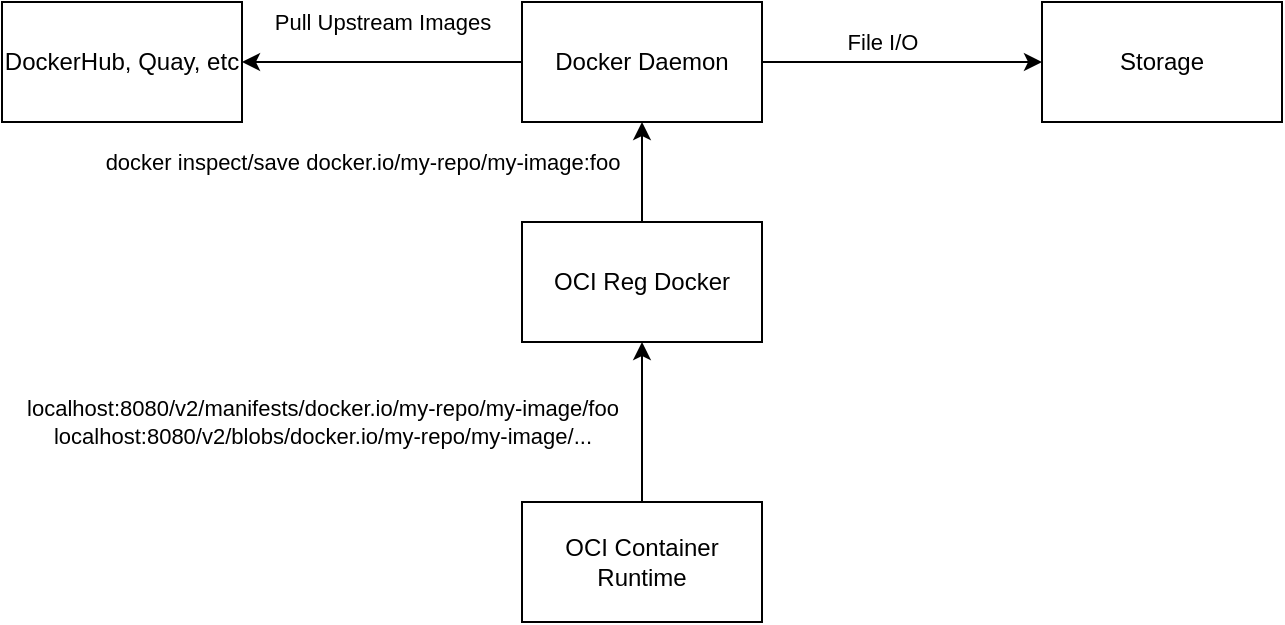 <mxfile version="26.0.9">
  <diagram name="Page-1" id="AB6n-l1izs4VcIjsWahc">
    <mxGraphModel dx="1434" dy="760" grid="1" gridSize="10" guides="1" tooltips="1" connect="1" arrows="1" fold="1" page="1" pageScale="1" pageWidth="850" pageHeight="1100" math="0" shadow="0">
      <root>
        <mxCell id="0" />
        <mxCell id="1" parent="0" />
        <mxCell id="J4tvlrKzwntIFfhKe4KU-10" value="File I/O" style="edgeStyle=none;rounded=0;orthogonalLoop=1;jettySize=auto;html=1;exitX=1;exitY=0.5;exitDx=0;exitDy=0;" parent="1" source="J4tvlrKzwntIFfhKe4KU-1" target="J4tvlrKzwntIFfhKe4KU-3" edge="1">
          <mxGeometry x="-0.143" y="10" relative="1" as="geometry">
            <mxPoint as="offset" />
          </mxGeometry>
        </mxCell>
        <mxCell id="J4tvlrKzwntIFfhKe4KU-11" style="edgeStyle=none;rounded=0;orthogonalLoop=1;jettySize=auto;html=1;exitX=0;exitY=0.5;exitDx=0;exitDy=0;entryX=1;entryY=0.5;entryDx=0;entryDy=0;" parent="1" source="J4tvlrKzwntIFfhKe4KU-1" target="J4tvlrKzwntIFfhKe4KU-4" edge="1">
          <mxGeometry relative="1" as="geometry" />
        </mxCell>
        <mxCell id="J4tvlrKzwntIFfhKe4KU-12" value="Pull Upstream Images" style="edgeLabel;html=1;align=center;verticalAlign=middle;resizable=0;points=[];" parent="J4tvlrKzwntIFfhKe4KU-11" vertex="1" connectable="0">
          <mxGeometry x="0.075" y="-2" relative="1" as="geometry">
            <mxPoint x="5" y="-18" as="offset" />
          </mxGeometry>
        </mxCell>
        <mxCell id="J4tvlrKzwntIFfhKe4KU-1" value="Docker Daemon" style="rounded=0;whiteSpace=wrap;html=1;" parent="1" vertex="1">
          <mxGeometry x="290" y="30" width="120" height="60" as="geometry" />
        </mxCell>
        <mxCell id="J4tvlrKzwntIFfhKe4KU-8" style="edgeStyle=none;rounded=0;orthogonalLoop=1;jettySize=auto;html=1;exitX=0.5;exitY=0;exitDx=0;exitDy=0;entryX=0.5;entryY=1;entryDx=0;entryDy=0;" parent="1" source="J4tvlrKzwntIFfhKe4KU-2" target="J4tvlrKzwntIFfhKe4KU-1" edge="1">
          <mxGeometry relative="1" as="geometry" />
        </mxCell>
        <mxCell id="J4tvlrKzwntIFfhKe4KU-9" value="docker inspect/save docker.io/my-repo/my-image:foo" style="edgeLabel;html=1;align=center;verticalAlign=middle;resizable=0;points=[];" parent="J4tvlrKzwntIFfhKe4KU-8" vertex="1" connectable="0">
          <mxGeometry x="-0.32" y="-2" relative="1" as="geometry">
            <mxPoint x="-142" y="-13" as="offset" />
          </mxGeometry>
        </mxCell>
        <mxCell id="J4tvlrKzwntIFfhKe4KU-2" value="OCI Reg Docker" style="rounded=0;whiteSpace=wrap;html=1;" parent="1" vertex="1">
          <mxGeometry x="290" y="140" width="120" height="60" as="geometry" />
        </mxCell>
        <mxCell id="J4tvlrKzwntIFfhKe4KU-3" value="Storage" style="rounded=0;whiteSpace=wrap;html=1;" parent="1" vertex="1">
          <mxGeometry x="550" y="30" width="120" height="60" as="geometry" />
        </mxCell>
        <mxCell id="J4tvlrKzwntIFfhKe4KU-4" value="DockerHub, Quay, etc" style="rounded=0;whiteSpace=wrap;html=1;" parent="1" vertex="1">
          <mxGeometry x="30" y="30" width="120" height="60" as="geometry" />
        </mxCell>
        <mxCell id="J4tvlrKzwntIFfhKe4KU-7" value="localhost:8080/v2/manifests/docker.io/my-repo/my-image/foo&lt;div&gt;localhost:8080/v2/blobs/docker.io/my-repo/my-image/...&lt;/div&gt;" style="edgeStyle=none;rounded=0;orthogonalLoop=1;jettySize=auto;html=1;exitX=0.5;exitY=0;exitDx=0;exitDy=0;entryX=0.5;entryY=1;entryDx=0;entryDy=0;" parent="1" source="J4tvlrKzwntIFfhKe4KU-5" target="J4tvlrKzwntIFfhKe4KU-2" edge="1">
          <mxGeometry y="160" relative="1" as="geometry">
            <mxPoint as="offset" />
          </mxGeometry>
        </mxCell>
        <mxCell id="J4tvlrKzwntIFfhKe4KU-5" value="OCI Container Runtime" style="rounded=0;whiteSpace=wrap;html=1;" parent="1" vertex="1">
          <mxGeometry x="290" y="280" width="120" height="60" as="geometry" />
        </mxCell>
      </root>
    </mxGraphModel>
  </diagram>
</mxfile>
